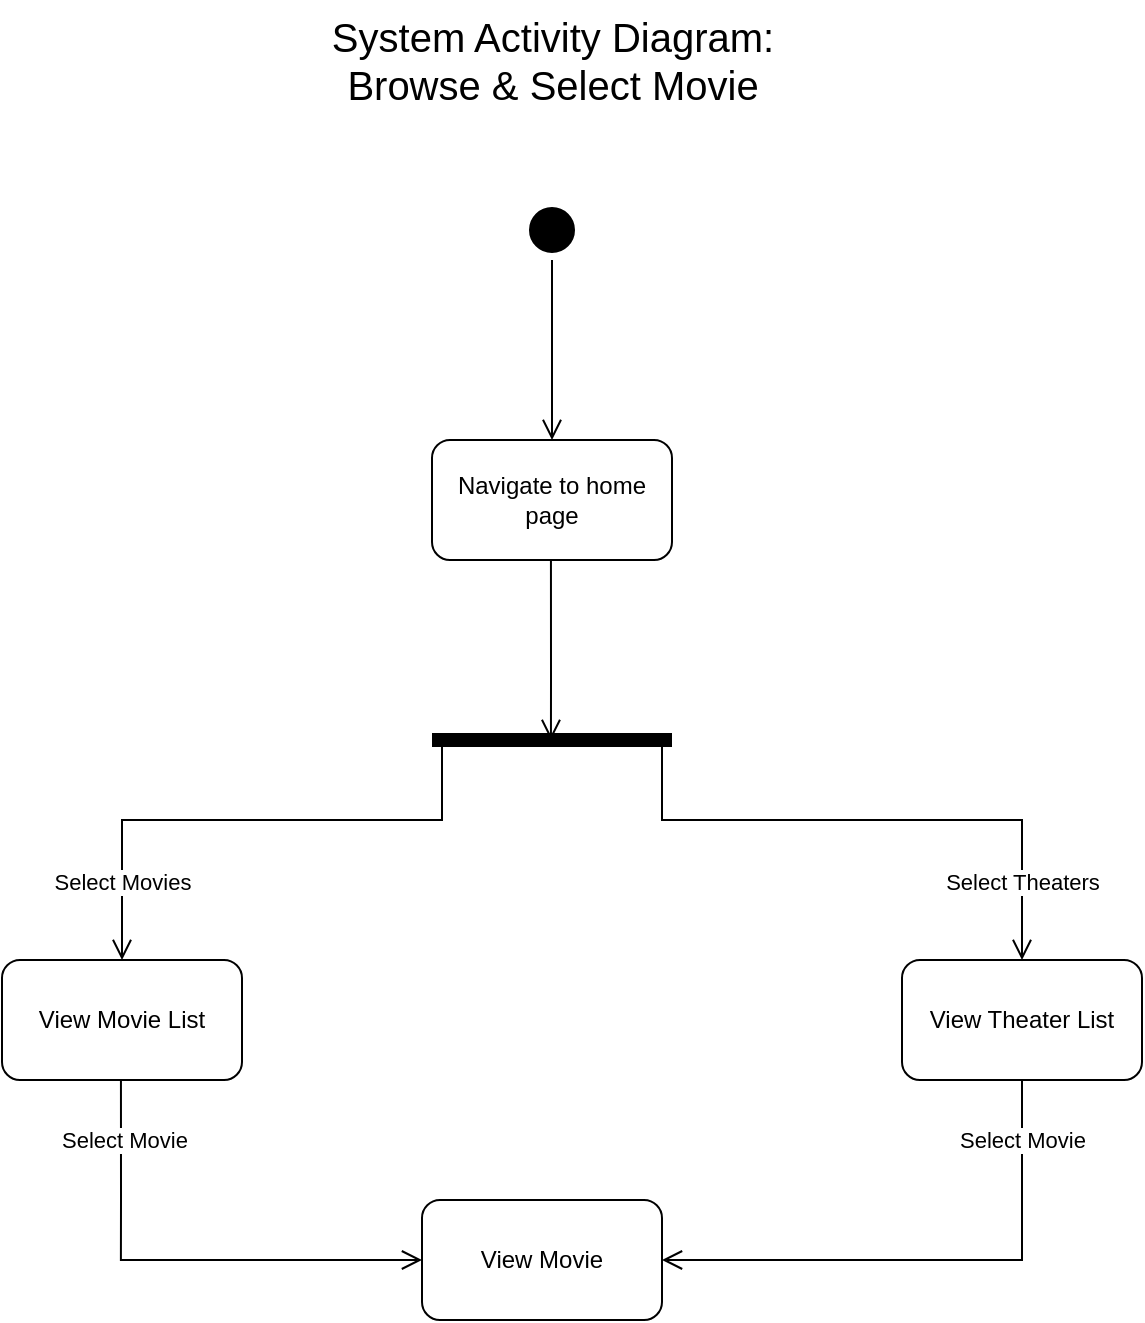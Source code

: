 <mxfile version="24.9.1">
  <diagram name="Page-1" id="LCgPQnHAyw77JMyma-C3">
    <mxGraphModel dx="926" dy="448" grid="1" gridSize="10" guides="1" tooltips="1" connect="1" arrows="1" fold="1" page="1" pageScale="1" pageWidth="850" pageHeight="1100" math="0" shadow="0">
      <root>
        <mxCell id="0" />
        <mxCell id="1" parent="0" />
        <mxCell id="MyNX13WtFqXK99jWimWp-2" value="" style="ellipse;html=1;shape=startState;fillColor=#000000;strokeColor=#000000;" vertex="1" parent="1">
          <mxGeometry x="410" y="110" width="30" height="30" as="geometry" />
        </mxCell>
        <mxCell id="MyNX13WtFqXK99jWimWp-3" value="" style="edgeStyle=orthogonalEdgeStyle;html=1;verticalAlign=bottom;endArrow=open;endSize=8;strokeColor=#000000;rounded=0;entryX=0.5;entryY=0;entryDx=0;entryDy=0;" edge="1" source="MyNX13WtFqXK99jWimWp-2" parent="1" target="MyNX13WtFqXK99jWimWp-4">
          <mxGeometry relative="1" as="geometry">
            <mxPoint x="425" y="240" as="targetPoint" />
            <Array as="points">
              <mxPoint x="425" y="200" />
              <mxPoint x="425" y="200" />
            </Array>
          </mxGeometry>
        </mxCell>
        <mxCell id="MyNX13WtFqXK99jWimWp-4" value="Navigate to home page" style="rounded=1;whiteSpace=wrap;html=1;" vertex="1" parent="1">
          <mxGeometry x="365" y="230" width="120" height="60" as="geometry" />
        </mxCell>
        <mxCell id="MyNX13WtFqXK99jWimWp-6" value="" style="endArrow=none;html=1;rounded=0;strokeWidth=7;" edge="1" parent="1">
          <mxGeometry width="50" height="50" relative="1" as="geometry">
            <mxPoint x="365" y="380" as="sourcePoint" />
            <mxPoint x="485" y="380" as="targetPoint" />
          </mxGeometry>
        </mxCell>
        <mxCell id="MyNX13WtFqXK99jWimWp-8" value="" style="edgeStyle=orthogonalEdgeStyle;html=1;verticalAlign=bottom;endArrow=open;endSize=8;strokeColor=#000000;rounded=0;entryX=0.5;entryY=0;entryDx=0;entryDy=0;" edge="1" parent="1">
          <mxGeometry relative="1" as="geometry">
            <mxPoint x="424.47" y="380" as="targetPoint" />
            <mxPoint x="424.47" y="290" as="sourcePoint" />
            <Array as="points">
              <mxPoint x="424.47" y="350" />
              <mxPoint x="424.47" y="350" />
            </Array>
          </mxGeometry>
        </mxCell>
        <mxCell id="MyNX13WtFqXK99jWimWp-9" value="" style="edgeStyle=orthogonalEdgeStyle;html=1;verticalAlign=bottom;endArrow=open;endSize=8;strokeColor=#000000;rounded=0;" edge="1" parent="1" target="MyNX13WtFqXK99jWimWp-11">
          <mxGeometry relative="1" as="geometry">
            <mxPoint x="310" y="520" as="targetPoint" />
            <mxPoint x="365" y="380" as="sourcePoint" />
            <Array as="points">
              <mxPoint x="370" y="380" />
              <mxPoint x="370" y="420" />
              <mxPoint x="210" y="420" />
            </Array>
          </mxGeometry>
        </mxCell>
        <mxCell id="MyNX13WtFqXK99jWimWp-13" value="Select Movies" style="edgeLabel;html=1;align=center;verticalAlign=middle;resizable=0;points=[];" vertex="1" connectable="0" parent="MyNX13WtFqXK99jWimWp-9">
          <mxGeometry x="0.563" relative="1" as="geometry">
            <mxPoint y="21" as="offset" />
          </mxGeometry>
        </mxCell>
        <mxCell id="MyNX13WtFqXK99jWimWp-10" value="" style="edgeStyle=orthogonalEdgeStyle;html=1;verticalAlign=bottom;endArrow=open;endSize=8;strokeColor=#000000;rounded=0;" edge="1" parent="1" target="MyNX13WtFqXK99jWimWp-14">
          <mxGeometry relative="1" as="geometry">
            <mxPoint x="485" y="470" as="targetPoint" />
            <mxPoint x="485" y="380" as="sourcePoint" />
            <Array as="points">
              <mxPoint x="480" y="380" />
              <mxPoint x="480" y="420" />
              <mxPoint x="660" y="420" />
            </Array>
          </mxGeometry>
        </mxCell>
        <mxCell id="MyNX13WtFqXK99jWimWp-15" value="Select Theaters" style="edgeLabel;html=1;align=center;verticalAlign=middle;resizable=0;points=[];" vertex="1" connectable="0" parent="MyNX13WtFqXK99jWimWp-10">
          <mxGeometry x="0.685" relative="1" as="geometry">
            <mxPoint y="7" as="offset" />
          </mxGeometry>
        </mxCell>
        <mxCell id="MyNX13WtFqXK99jWimWp-11" value="View Movie List" style="rounded=1;whiteSpace=wrap;html=1;" vertex="1" parent="1">
          <mxGeometry x="150" y="490" width="120" height="60" as="geometry" />
        </mxCell>
        <mxCell id="MyNX13WtFqXK99jWimWp-14" value="View Theater List" style="rounded=1;whiteSpace=wrap;html=1;" vertex="1" parent="1">
          <mxGeometry x="600" y="490" width="120" height="60" as="geometry" />
        </mxCell>
        <mxCell id="MyNX13WtFqXK99jWimWp-17" value="" style="edgeStyle=orthogonalEdgeStyle;html=1;verticalAlign=bottom;endArrow=open;endSize=8;strokeColor=#000000;rounded=0;" edge="1" parent="1">
          <mxGeometry relative="1" as="geometry">
            <mxPoint x="360" y="640" as="targetPoint" />
            <mxPoint x="209.47" y="550" as="sourcePoint" />
            <Array as="points">
              <mxPoint x="209.47" y="610" />
              <mxPoint x="209.47" y="610" />
            </Array>
          </mxGeometry>
        </mxCell>
        <mxCell id="MyNX13WtFqXK99jWimWp-20" value="Select Movie" style="edgeLabel;html=1;align=center;verticalAlign=middle;resizable=0;points=[];" vertex="1" connectable="0" parent="MyNX13WtFqXK99jWimWp-17">
          <mxGeometry x="-0.708" relative="1" as="geometry">
            <mxPoint x="1" y="-5" as="offset" />
          </mxGeometry>
        </mxCell>
        <mxCell id="MyNX13WtFqXK99jWimWp-18" value="" style="edgeStyle=orthogonalEdgeStyle;html=1;verticalAlign=bottom;endArrow=open;endSize=8;strokeColor=#000000;rounded=0;entryX=1;entryY=0.5;entryDx=0;entryDy=0;" edge="1" parent="1" target="MyNX13WtFqXK99jWimWp-19">
          <mxGeometry relative="1" as="geometry">
            <mxPoint x="660" y="640" as="targetPoint" />
            <mxPoint x="660" y="550" as="sourcePoint" />
            <Array as="points">
              <mxPoint x="660" y="640" />
            </Array>
          </mxGeometry>
        </mxCell>
        <mxCell id="MyNX13WtFqXK99jWimWp-19" value="View Movie" style="rounded=1;whiteSpace=wrap;html=1;" vertex="1" parent="1">
          <mxGeometry x="360" y="610" width="120" height="60" as="geometry" />
        </mxCell>
        <mxCell id="MyNX13WtFqXK99jWimWp-21" value="Select Movie" style="edgeLabel;html=1;align=center;verticalAlign=middle;resizable=0;points=[];" vertex="1" connectable="0" parent="1">
          <mxGeometry x="660.002" y="579.997" as="geometry" />
        </mxCell>
        <mxCell id="MyNX13WtFqXK99jWimWp-22" value="&lt;font style=&quot;font-size: 20px;&quot;&gt;System Activity Diagram:&lt;/font&gt;&lt;div&gt;&lt;font style=&quot;font-size: 20px;&quot;&gt;Browse &amp;amp; Select Movie&lt;/font&gt;&lt;/div&gt;" style="text;html=1;align=center;verticalAlign=middle;resizable=0;points=[];autosize=1;strokeColor=none;fillColor=none;" vertex="1" parent="1">
          <mxGeometry x="305" y="10" width="240" height="60" as="geometry" />
        </mxCell>
      </root>
    </mxGraphModel>
  </diagram>
</mxfile>
